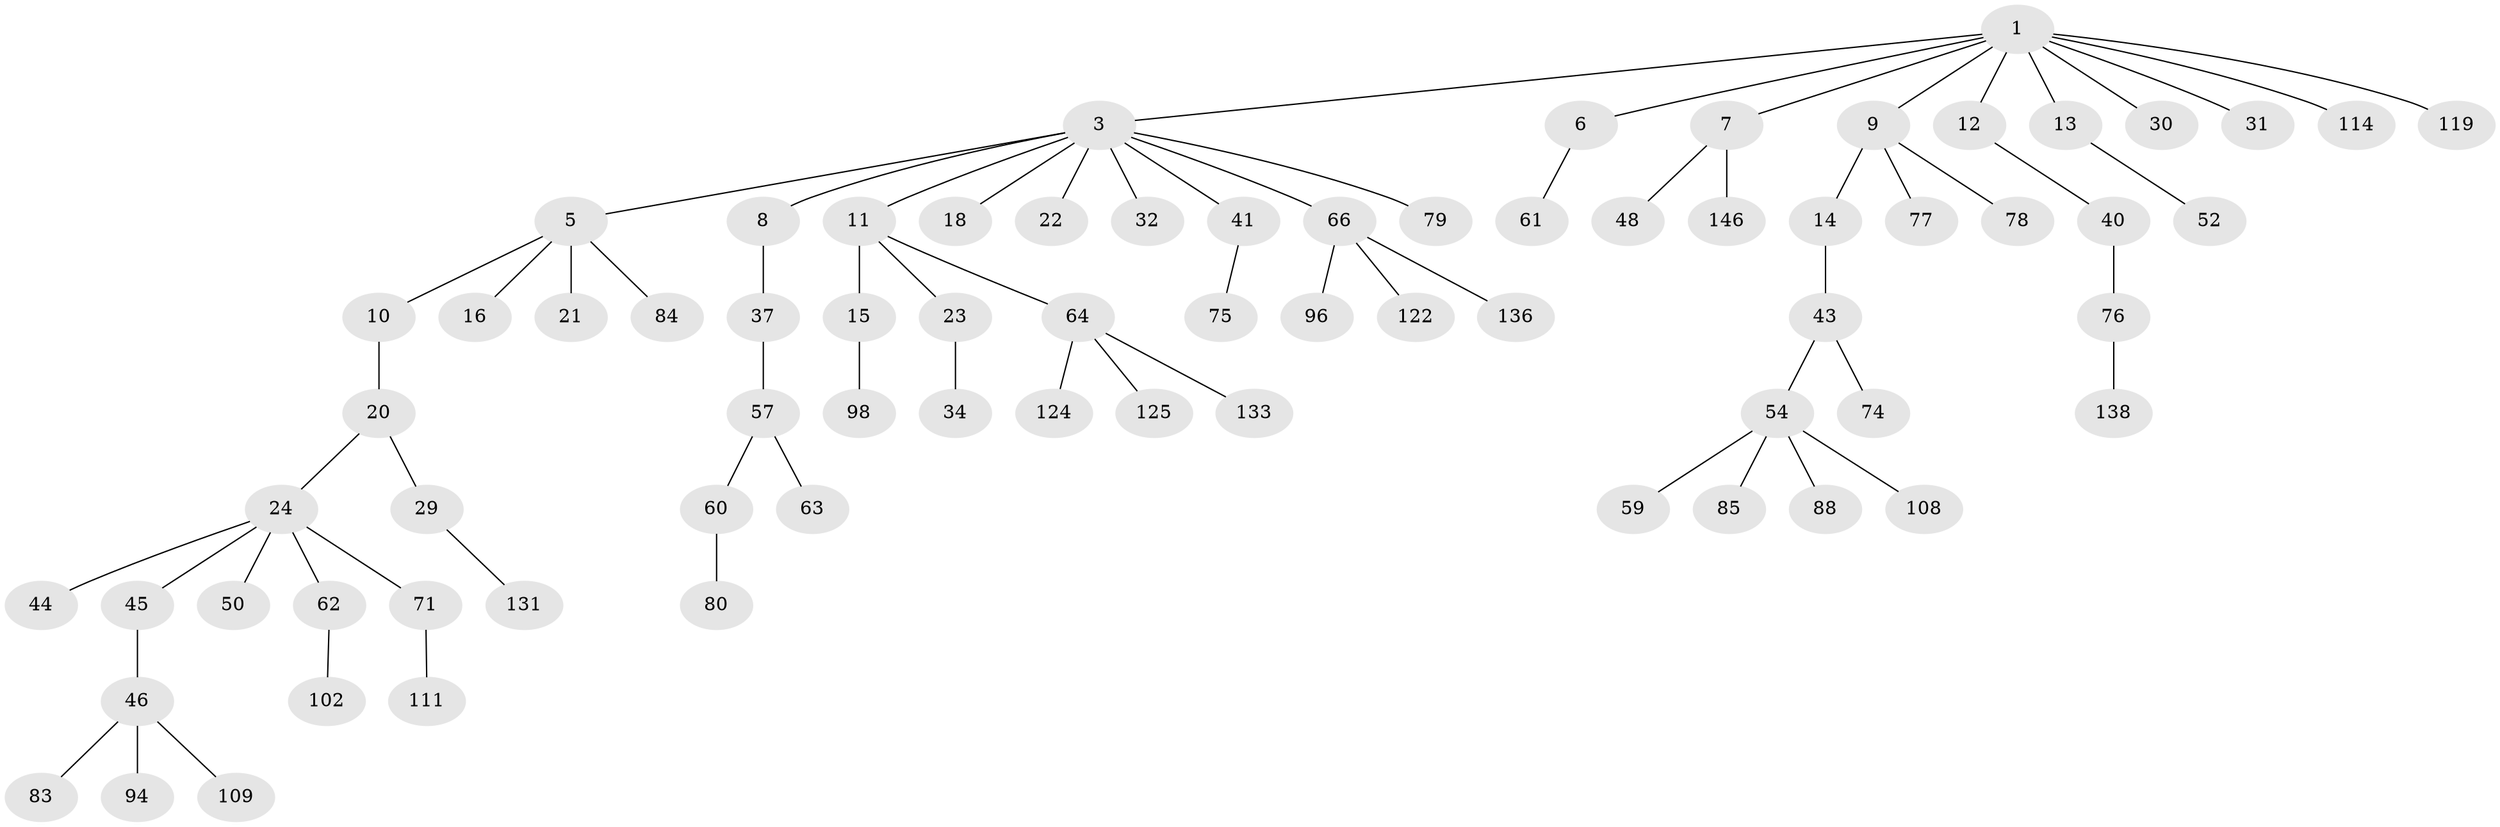 // original degree distribution, {3: 0.136986301369863, 9: 0.00684931506849315, 7: 0.00684931506849315, 5: 0.0273972602739726, 6: 0.02054794520547945, 2: 0.2191780821917808, 4: 0.06164383561643835, 1: 0.5205479452054794}
// Generated by graph-tools (version 1.1) at 2025/15/03/09/25 04:15:33]
// undirected, 73 vertices, 72 edges
graph export_dot {
graph [start="1"]
  node [color=gray90,style=filled];
  1 [super="+2"];
  3 [super="+4"];
  5 [super="+39"];
  6 [super="+17"];
  7;
  8;
  9 [super="+110+116+25"];
  10;
  11;
  12;
  13;
  14 [super="+72+81"];
  15;
  16 [super="+33+19"];
  18;
  20 [super="+26"];
  21 [super="+55+103"];
  22 [super="+70"];
  23;
  24 [super="+38+47+28+27"];
  29;
  30;
  31;
  32;
  34;
  37 [super="+92+137+69+87"];
  40 [super="+42"];
  41;
  43 [super="+129+104"];
  44;
  45 [super="+51"];
  46 [super="+49+128"];
  48 [super="+118+65"];
  50;
  52 [super="+67"];
  54 [super="+73+90"];
  57;
  59;
  60;
  61;
  62;
  63;
  64;
  66;
  71;
  74;
  75 [super="+99"];
  76;
  77;
  78;
  79;
  80 [super="+97+86"];
  83 [super="+107+105"];
  84 [super="+140"];
  85;
  88;
  94;
  96 [super="+123"];
  98;
  102;
  108;
  109;
  111;
  114;
  119;
  122 [super="+139"];
  124;
  125 [super="+134"];
  131;
  133;
  136;
  138;
  146;
  1 -- 31;
  1 -- 119;
  1 -- 3;
  1 -- 6;
  1 -- 7;
  1 -- 9;
  1 -- 12;
  1 -- 13;
  1 -- 114;
  1 -- 30;
  3 -- 8;
  3 -- 11;
  3 -- 18;
  3 -- 66;
  3 -- 79;
  3 -- 32;
  3 -- 5;
  3 -- 22;
  3 -- 41;
  5 -- 10;
  5 -- 16;
  5 -- 21;
  5 -- 84;
  6 -- 61;
  7 -- 48;
  7 -- 146;
  8 -- 37;
  9 -- 14;
  9 -- 77;
  9 -- 78;
  10 -- 20;
  11 -- 15;
  11 -- 23;
  11 -- 64;
  12 -- 40;
  13 -- 52;
  14 -- 43;
  15 -- 98;
  20 -- 24;
  20 -- 29;
  23 -- 34;
  24 -- 62;
  24 -- 50;
  24 -- 45;
  24 -- 44;
  24 -- 71;
  29 -- 131;
  37 -- 57;
  40 -- 76;
  41 -- 75;
  43 -- 54;
  43 -- 74;
  45 -- 46;
  46 -- 83;
  46 -- 94;
  46 -- 109;
  54 -- 59;
  54 -- 88;
  54 -- 108;
  54 -- 85;
  57 -- 60;
  57 -- 63;
  60 -- 80;
  62 -- 102;
  64 -- 124;
  64 -- 125;
  64 -- 133;
  66 -- 96;
  66 -- 122;
  66 -- 136;
  71 -- 111;
  76 -- 138;
}
